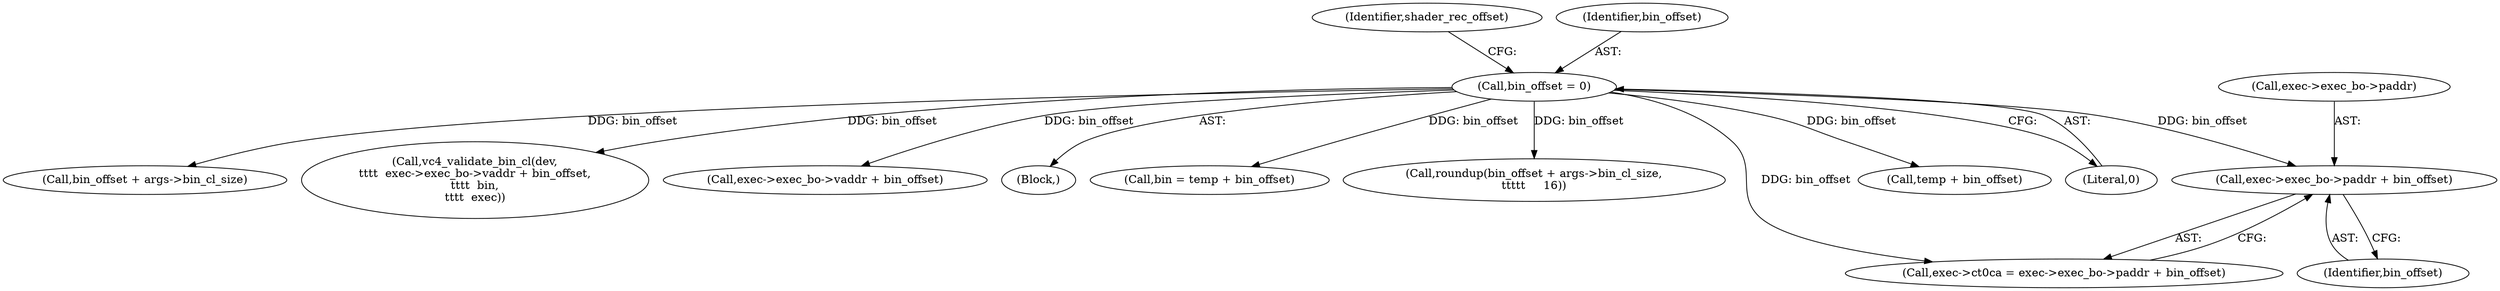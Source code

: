 digraph "0_linux_6b8ac63847bc2f958dd93c09edc941a0118992d9@pointer" {
"1000352" [label="(Call,exec->exec_bo->paddr + bin_offset)"];
"1000122" [label="(Call,bin_offset = 0)"];
"1000353" [label="(Call,exec->exec_bo->paddr)"];
"1000129" [label="(Call,bin_offset + args->bin_cl_size)"];
"1000352" [label="(Call,exec->exec_bo->paddr + bin_offset)"];
"1000424" [label="(Call,vc4_validate_bin_cl(dev,\n\t\t\t\t  exec->exec_bo->vaddr + bin_offset,\n\t\t\t\t  bin,\n\t\t\t\t  exec))"];
"1000122" [label="(Call,bin_offset = 0)"];
"1000426" [label="(Call,exec->exec_bo->vaddr + bin_offset)"];
"1000358" [label="(Identifier,bin_offset)"];
"1000105" [label="(Block,)"];
"1000127" [label="(Identifier,shader_rec_offset)"];
"1000214" [label="(Call,bin = temp + bin_offset)"];
"1000123" [label="(Identifier,bin_offset)"];
"1000128" [label="(Call,roundup(bin_offset + args->bin_cl_size,\n\t\t\t\t\t     16))"];
"1000348" [label="(Call,exec->ct0ca = exec->exec_bo->paddr + bin_offset)"];
"1000216" [label="(Call,temp + bin_offset)"];
"1000124" [label="(Literal,0)"];
"1000352" -> "1000348"  [label="AST: "];
"1000352" -> "1000358"  [label="CFG: "];
"1000353" -> "1000352"  [label="AST: "];
"1000358" -> "1000352"  [label="AST: "];
"1000348" -> "1000352"  [label="CFG: "];
"1000122" -> "1000352"  [label="DDG: bin_offset"];
"1000122" -> "1000105"  [label="AST: "];
"1000122" -> "1000124"  [label="CFG: "];
"1000123" -> "1000122"  [label="AST: "];
"1000124" -> "1000122"  [label="AST: "];
"1000127" -> "1000122"  [label="CFG: "];
"1000122" -> "1000128"  [label="DDG: bin_offset"];
"1000122" -> "1000129"  [label="DDG: bin_offset"];
"1000122" -> "1000214"  [label="DDG: bin_offset"];
"1000122" -> "1000216"  [label="DDG: bin_offset"];
"1000122" -> "1000348"  [label="DDG: bin_offset"];
"1000122" -> "1000424"  [label="DDG: bin_offset"];
"1000122" -> "1000426"  [label="DDG: bin_offset"];
}

